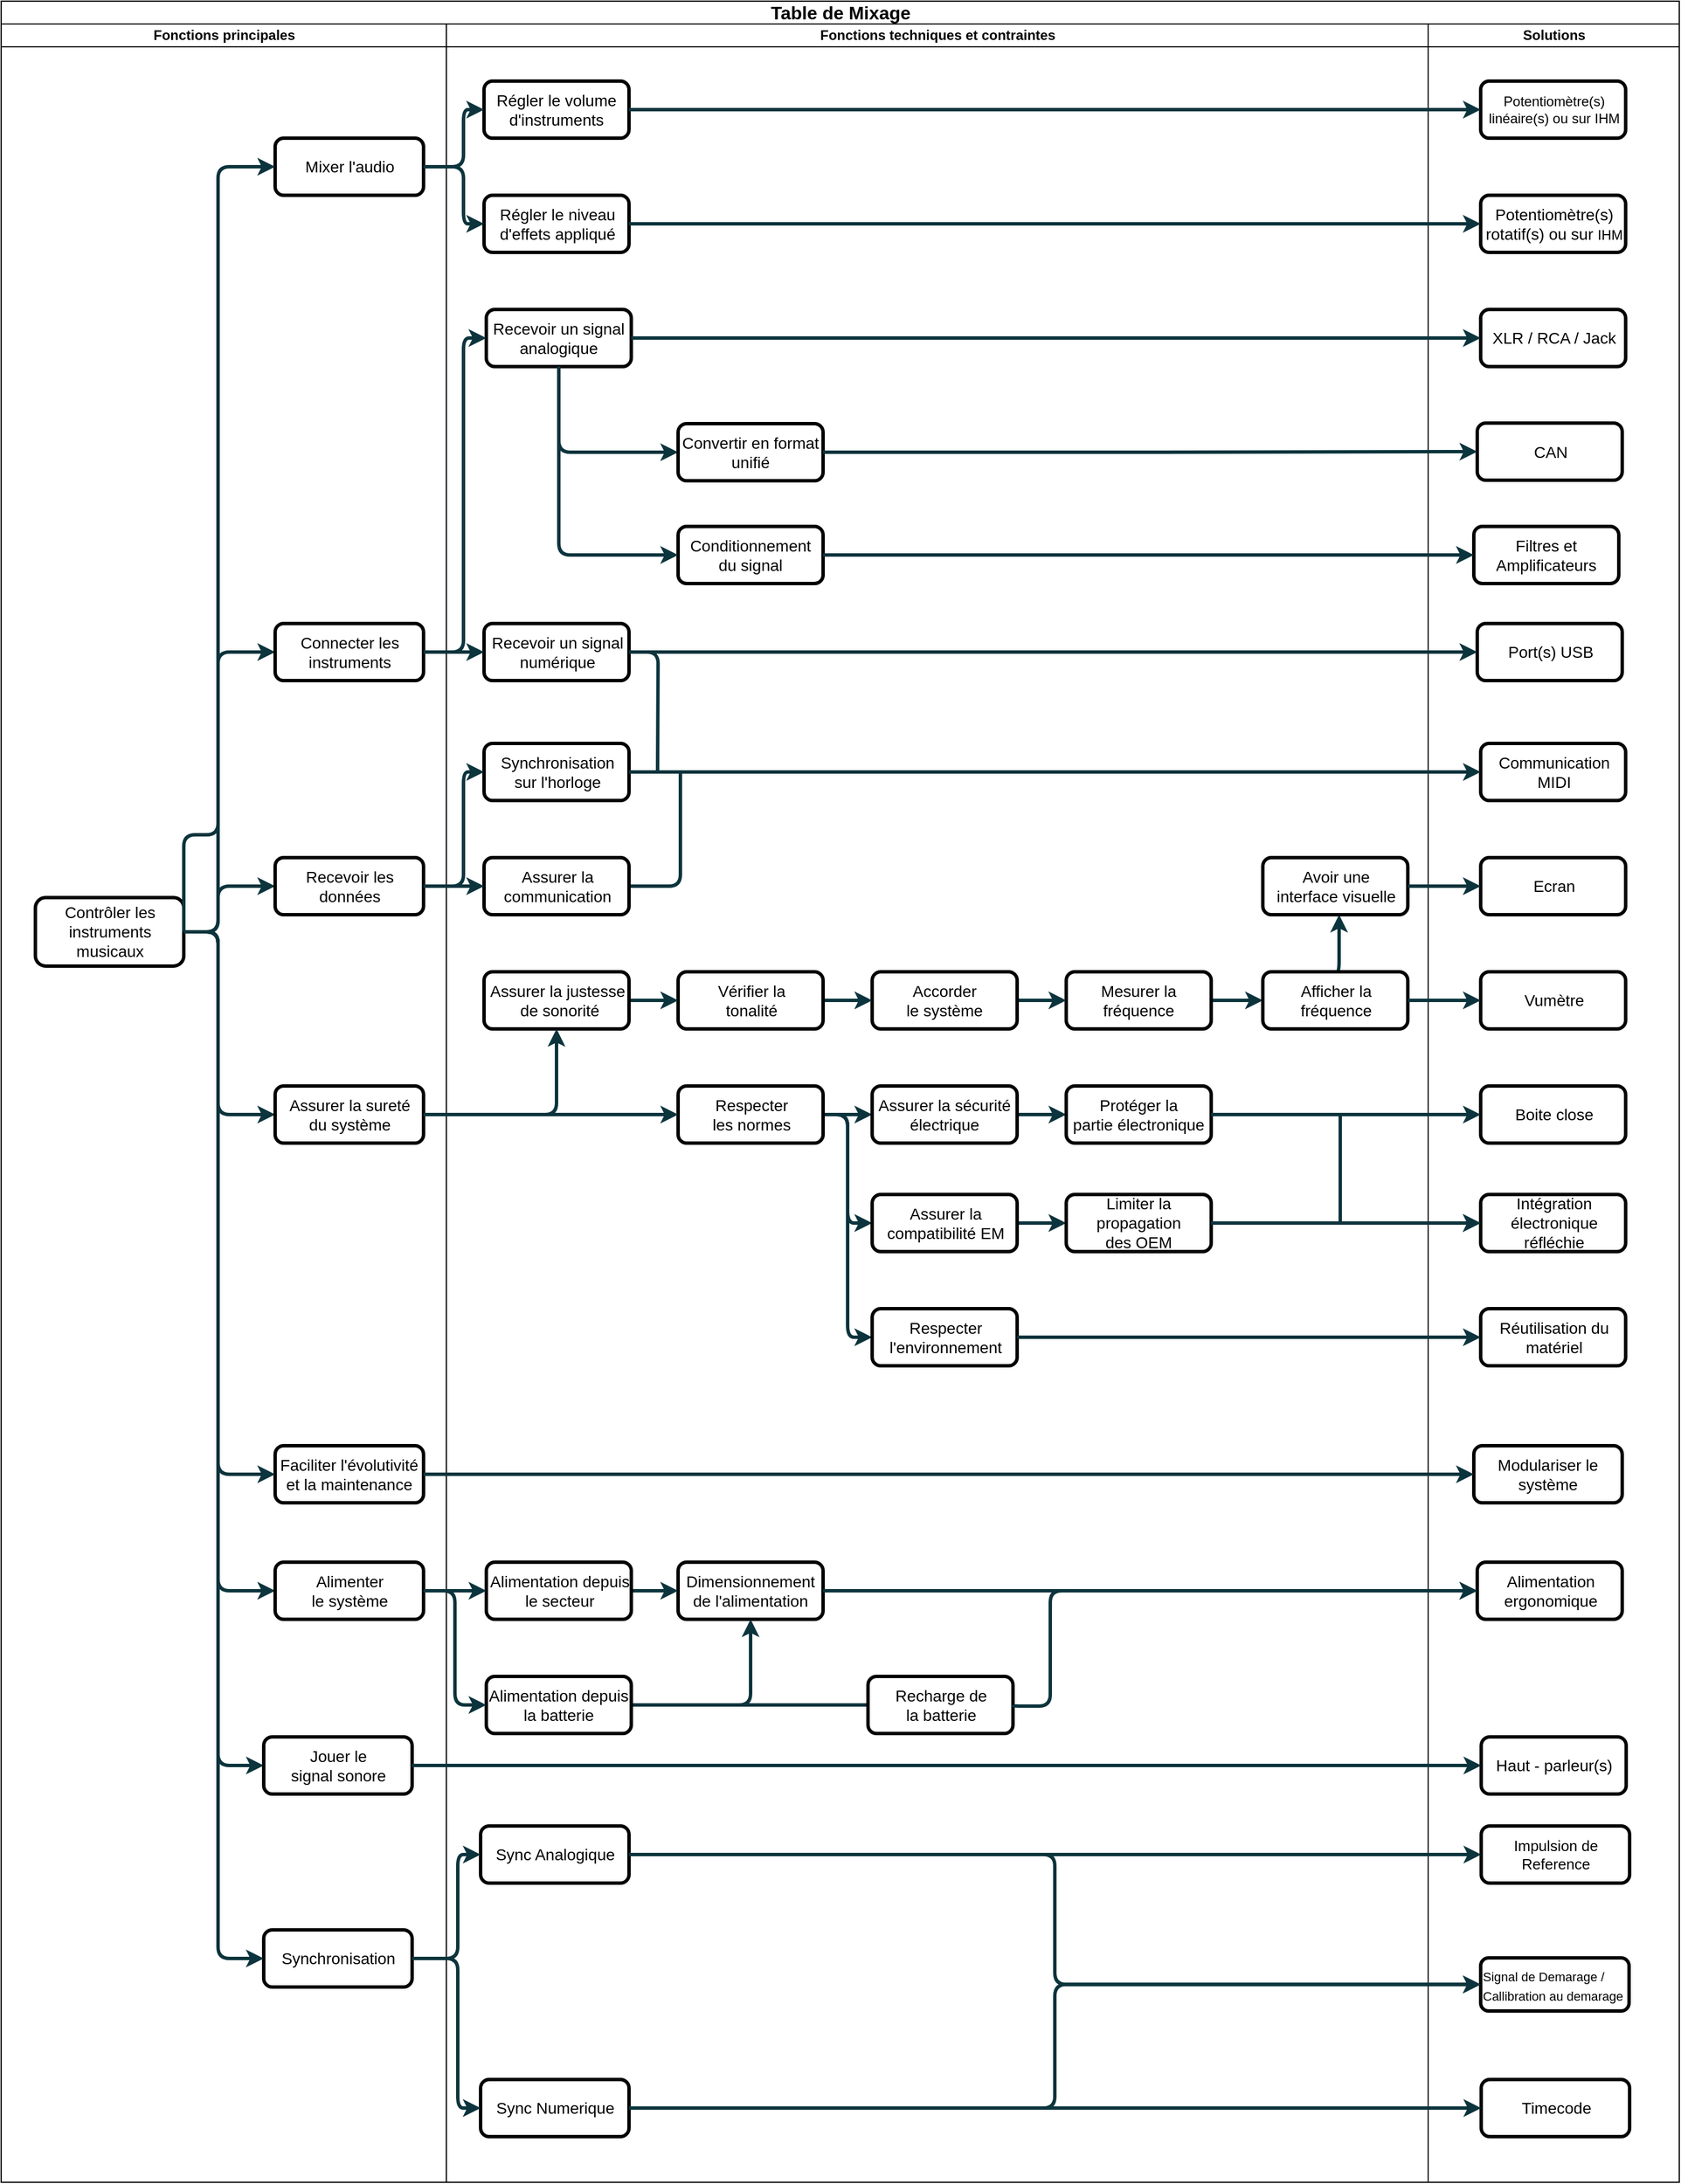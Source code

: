 <mxfile scale="1" border="0" version="25.0.3">
  <diagram id="6a731a19-8d31-9384-78a2-239565b7b9f0" name="Page-1">
    <mxGraphModel dx="410" dy="683" grid="1" gridSize="10" guides="1" tooltips="1" connect="1" arrows="1" fold="1" page="1" pageScale="1" pageWidth="827" pageHeight="1169" background="none" math="0" shadow="0">
      <root>
        <mxCell id="0" />
        <mxCell id="1" parent="0" />
        <mxCell id="gZ0V9REMa7KwAuEydJpr-143" value="&lt;font style=&quot;font-size: 16px;&quot;&gt;Table de Mixage&lt;/font&gt;" style="swimlane;childLayout=stackLayout;resizeParent=1;resizeParentMax=0;startSize=20;html=1;fontSize=9;" parent="1" vertex="1">
          <mxGeometry x="80" y="40" width="1470" height="1910" as="geometry" />
        </mxCell>
        <mxCell id="gZ0V9REMa7KwAuEydJpr-144" value="Fonctions principales" style="swimlane;startSize=20;html=1;" parent="gZ0V9REMa7KwAuEydJpr-143" vertex="1">
          <mxGeometry y="20" width="390" height="1890" as="geometry">
            <mxRectangle y="20" width="40" height="1335" as="alternateBounds" />
          </mxGeometry>
        </mxCell>
        <mxCell id="gZ0V9REMa7KwAuEydJpr-148" style="edgeStyle=orthogonalEdgeStyle;rounded=1;orthogonalLoop=1;jettySize=auto;html=1;exitX=1;exitY=0.5;exitDx=0;exitDy=0;entryX=0;entryY=0.5;entryDx=0;entryDy=0;strokeColor=#0C343D;strokeWidth=3;align=center;verticalAlign=middle;fontFamily=Helvetica;fontSize=11;fontColor=default;labelBackgroundColor=default;elbow=horizontal;startArrow=none;startFill=0;endArrow=classic;" parent="gZ0V9REMa7KwAuEydJpr-144" source="gZ0V9REMa7KwAuEydJpr-160" target="gZ0V9REMa7KwAuEydJpr-156" edge="1">
          <mxGeometry relative="1" as="geometry">
            <Array as="points">
              <mxPoint x="190" y="795" />
              <mxPoint x="190" y="955" />
            </Array>
            <mxPoint x="179.0" y="797.5" as="sourcePoint" />
          </mxGeometry>
        </mxCell>
        <mxCell id="gZ0V9REMa7KwAuEydJpr-150" style="edgeStyle=orthogonalEdgeStyle;rounded=1;orthogonalLoop=1;jettySize=auto;html=1;exitX=1;exitY=0.5;exitDx=0;exitDy=0;entryX=0;entryY=0.5;entryDx=0;entryDy=0;strokeColor=#0C343D;strokeWidth=3;align=center;verticalAlign=middle;fontFamily=Helvetica;fontSize=11;fontColor=default;labelBackgroundColor=default;elbow=horizontal;startArrow=none;startFill=0;endArrow=classic;endFill=1;" parent="gZ0V9REMa7KwAuEydJpr-144" source="gZ0V9REMa7KwAuEydJpr-160" target="gZ0V9REMa7KwAuEydJpr-154" edge="1">
          <mxGeometry relative="1" as="geometry">
            <Array as="points">
              <mxPoint x="190" y="795" />
              <mxPoint x="190" y="550" />
            </Array>
            <mxPoint x="160" y="845" as="sourcePoint" />
          </mxGeometry>
        </mxCell>
        <mxCell id="gZ0V9REMa7KwAuEydJpr-151" style="edgeStyle=orthogonalEdgeStyle;rounded=1;orthogonalLoop=1;jettySize=auto;html=1;exitX=1;exitY=0.5;exitDx=0;exitDy=0;entryX=0;entryY=0.5;entryDx=0;entryDy=0;strokeColor=#0C343D;strokeWidth=3;align=center;verticalAlign=middle;fontFamily=Helvetica;fontSize=11;fontColor=default;labelBackgroundColor=default;elbow=horizontal;startArrow=none;startFill=0;endArrow=classic;endFill=1;" parent="gZ0V9REMa7KwAuEydJpr-144" source="gZ0V9REMa7KwAuEydJpr-160" target="gZ0V9REMa7KwAuEydJpr-155" edge="1">
          <mxGeometry relative="1" as="geometry">
            <Array as="points">
              <mxPoint x="190" y="795" />
              <mxPoint x="190" y="755" />
            </Array>
            <mxPoint x="160" y="845.0" as="sourcePoint" />
          </mxGeometry>
        </mxCell>
        <mxCell id="gZ0V9REMa7KwAuEydJpr-152" style="edgeStyle=orthogonalEdgeStyle;rounded=1;orthogonalLoop=1;jettySize=auto;html=1;exitX=1;exitY=0.5;exitDx=0;exitDy=0;entryX=0;entryY=0.5;entryDx=0;entryDy=0;strokeColor=#0C343D;strokeWidth=3;align=center;verticalAlign=middle;fontFamily=Helvetica;fontSize=11;fontColor=default;labelBackgroundColor=default;elbow=horizontal;startArrow=none;startFill=0;endArrow=classic;endFill=1;" parent="gZ0V9REMa7KwAuEydJpr-144" source="gZ0V9REMa7KwAuEydJpr-160" target="gZ0V9REMa7KwAuEydJpr-159" edge="1">
          <mxGeometry relative="1" as="geometry">
            <Array as="points">
              <mxPoint x="190" y="795" />
              <mxPoint x="190" y="1525" />
            </Array>
            <mxPoint x="179.0" y="797.5" as="sourcePoint" />
          </mxGeometry>
        </mxCell>
        <mxCell id="gZ0V9REMa7KwAuEydJpr-153" style="edgeStyle=orthogonalEdgeStyle;rounded=1;orthogonalLoop=1;jettySize=auto;html=1;exitX=1;exitY=0.5;exitDx=0;exitDy=0;entryX=0;entryY=0.5;entryDx=0;entryDy=0;strokeColor=#0C343D;strokeWidth=3;align=center;verticalAlign=middle;fontFamily=Helvetica;fontSize=11;fontColor=default;labelBackgroundColor=default;elbow=horizontal;startArrow=none;startFill=0;endArrow=classic;endFill=1;" parent="gZ0V9REMa7KwAuEydJpr-144" source="gZ0V9REMa7KwAuEydJpr-160" target="gZ0V9REMa7KwAuEydJpr-157" edge="1">
          <mxGeometry relative="1" as="geometry">
            <Array as="points">
              <mxPoint x="190" y="795" />
              <mxPoint x="190" y="1372" />
            </Array>
            <mxPoint x="179.0" y="797.5" as="sourcePoint" />
          </mxGeometry>
        </mxCell>
        <mxCell id="gZ0V9REMa7KwAuEydJpr-154" value="Connecter les&lt;br&gt;instruments" style="rounded=1;fillColor=default;strokeColor=default;strokeWidth=3;fontFamily=Helvetica;html=1;gradientColor=none;fontSize=14;fontColor=default;shadow=0;glass=0;align=center;verticalAlign=middle;" parent="gZ0V9REMa7KwAuEydJpr-144" vertex="1">
          <mxGeometry x="240" y="525" width="130" height="50" as="geometry" />
        </mxCell>
        <mxCell id="gZ0V9REMa7KwAuEydJpr-155" value="Recevoir les&lt;br&gt;données" style="rounded=1;fillColor=default;strokeColor=default;strokeWidth=3;fontFamily=Helvetica;html=1;gradientColor=none;fontSize=14;fontColor=default;shadow=0;glass=0;align=center;verticalAlign=middle;" parent="gZ0V9REMa7KwAuEydJpr-144" vertex="1">
          <mxGeometry x="240" y="730" width="130" height="50" as="geometry" />
        </mxCell>
        <mxCell id="gZ0V9REMa7KwAuEydJpr-156" value="Assurer la sureté&lt;br&gt;du système" style="rounded=1;fillColor=default;strokeColor=default;strokeWidth=3;fontFamily=Helvetica;html=1;gradientColor=none;fontSize=14;fontColor=default;shadow=0;glass=0;align=center;verticalAlign=middle;" parent="gZ0V9REMa7KwAuEydJpr-144" vertex="1">
          <mxGeometry x="240" y="930" width="130" height="50" as="geometry" />
        </mxCell>
        <mxCell id="gZ0V9REMa7KwAuEydJpr-157" value="Alimenter&lt;br&gt;le système" style="rounded=1;fillColor=default;strokeColor=default;strokeWidth=3;fontFamily=Helvetica;html=1;gradientColor=none;fontSize=14;fontColor=default;shadow=0;glass=0;align=center;verticalAlign=middle;" parent="gZ0V9REMa7KwAuEydJpr-144" vertex="1">
          <mxGeometry x="240" y="1347" width="130" height="50" as="geometry" />
        </mxCell>
        <mxCell id="gZ0V9REMa7KwAuEydJpr-158" value="Mixer l&#39;audio" style="rounded=1;fillColor=default;strokeColor=default;strokeWidth=3;fontFamily=Helvetica;html=1;gradientColor=none;fontSize=14;fontColor=default;shadow=0;glass=0;align=center;verticalAlign=middle;" parent="gZ0V9REMa7KwAuEydJpr-144" vertex="1">
          <mxGeometry x="240" y="100" width="130" height="50" as="geometry" />
        </mxCell>
        <mxCell id="gZ0V9REMa7KwAuEydJpr-159" value="Jouer le&lt;br&gt;signal sonore" style="rounded=1;fillColor=default;strokeColor=default;strokeWidth=3;fontFamily=Helvetica;html=1;gradientColor=none;fontSize=14;fontColor=default;shadow=0;glass=0;align=center;verticalAlign=middle;" parent="gZ0V9REMa7KwAuEydJpr-144" vertex="1">
          <mxGeometry x="230" y="1500" width="130" height="50" as="geometry" />
        </mxCell>
        <mxCell id="gZ0V9REMa7KwAuEydJpr-160" value="&lt;span style=&quot;font-size: 14px;&quot;&gt;Contrôler les&lt;br&gt;instruments&lt;br&gt;musicaux&lt;/span&gt;" style="rounded=1;strokeWidth=3;fontFamily=Helvetica;html=1;fontSize=12;fontColor=default;strokeColor=default;glass=0;shadow=0;" parent="gZ0V9REMa7KwAuEydJpr-144" vertex="1">
          <mxGeometry x="30" y="765" width="130" height="60" as="geometry" />
        </mxCell>
        <mxCell id="gZ0V9REMa7KwAuEydJpr-175" value="Faciliter l&#39;évolutivité et la maintenance" style="rounded=1;fillColor=default;strokeColor=default;strokeWidth=3;fontFamily=Helvetica;html=1;gradientColor=none;fontSize=14;fontColor=default;shadow=0;glass=0;align=center;verticalAlign=middle;whiteSpace=wrap;" parent="gZ0V9REMa7KwAuEydJpr-144" vertex="1">
          <mxGeometry x="240" y="1245" width="130" height="50" as="geometry" />
        </mxCell>
        <mxCell id="gZ0V9REMa7KwAuEydJpr-177" style="rounded=1;orthogonalLoop=1;jettySize=auto;html=1;exitX=1;exitY=0.5;exitDx=0;exitDy=0;entryX=0;entryY=0.5;entryDx=0;entryDy=0;strokeColor=#0C343D;strokeWidth=3;align=center;verticalAlign=middle;fontFamily=Helvetica;fontSize=11;fontColor=default;labelBackgroundColor=default;elbow=horizontal;startArrow=none;startFill=0;endArrow=classic;edgeStyle=orthogonalEdgeStyle;" parent="gZ0V9REMa7KwAuEydJpr-144" source="gZ0V9REMa7KwAuEydJpr-160" target="gZ0V9REMa7KwAuEydJpr-175" edge="1">
          <mxGeometry relative="1" as="geometry">
            <Array as="points">
              <mxPoint x="190" y="795" />
              <mxPoint x="190" y="1270" />
            </Array>
            <mxPoint x="166" y="807" as="sourcePoint" />
            <mxPoint x="250" y="908" as="targetPoint" />
          </mxGeometry>
        </mxCell>
        <mxCell id="gZ0V9REMa7KwAuEydJpr-149" style="edgeStyle=orthogonalEdgeStyle;rounded=1;orthogonalLoop=1;jettySize=auto;html=1;exitX=1;exitY=0.5;exitDx=0;exitDy=0;entryX=0;entryY=0.5;entryDx=0;entryDy=0;strokeColor=#0C343D;strokeWidth=3;align=center;verticalAlign=middle;fontFamily=Helvetica;fontSize=11;fontColor=default;labelBackgroundColor=default;elbow=horizontal;startArrow=none;startFill=0;endArrow=classic;" parent="gZ0V9REMa7KwAuEydJpr-144" source="gZ0V9REMa7KwAuEydJpr-160" target="gZ0V9REMa7KwAuEydJpr-158" edge="1">
          <mxGeometry relative="1" as="geometry">
            <Array as="points">
              <mxPoint x="190" y="710" />
              <mxPoint x="190" y="125" />
            </Array>
            <mxPoint x="160" y="770" as="sourcePoint" />
          </mxGeometry>
        </mxCell>
        <mxCell id="gZ0V9REMa7KwAuEydJpr-374" value="Synchronisation" style="rounded=1;fillColor=default;strokeColor=default;strokeWidth=3;fontFamily=Helvetica;html=1;gradientColor=none;fontSize=14;fontColor=default;shadow=0;glass=0;align=center;verticalAlign=middle;" parent="gZ0V9REMa7KwAuEydJpr-144" vertex="1">
          <mxGeometry x="230" y="1669" width="130" height="50" as="geometry" />
        </mxCell>
        <mxCell id="gZ0V9REMa7KwAuEydJpr-375" style="edgeStyle=orthogonalEdgeStyle;rounded=1;orthogonalLoop=1;jettySize=auto;html=1;exitX=1;exitY=0.5;exitDx=0;exitDy=0;entryX=0;entryY=0.5;entryDx=0;entryDy=0;strokeColor=#0C343D;strokeWidth=3;align=center;verticalAlign=middle;fontFamily=Helvetica;fontSize=11;fontColor=default;labelBackgroundColor=default;elbow=horizontal;startArrow=none;startFill=0;endArrow=classic;endFill=1;" parent="gZ0V9REMa7KwAuEydJpr-144" source="gZ0V9REMa7KwAuEydJpr-160" target="gZ0V9REMa7KwAuEydJpr-374" edge="1">
          <mxGeometry relative="1" as="geometry">
            <Array as="points">
              <mxPoint x="190" y="795" />
              <mxPoint x="190" y="1694" />
            </Array>
            <mxPoint x="170" y="805" as="sourcePoint" />
            <mxPoint x="250" y="1382" as="targetPoint" />
          </mxGeometry>
        </mxCell>
        <mxCell id="gZ0V9REMa7KwAuEydJpr-145" value="Fonctions techniques et contraintes" style="swimlane;startSize=20;html=1;" parent="gZ0V9REMa7KwAuEydJpr-143" vertex="1">
          <mxGeometry x="390" y="20" width="860" height="1890" as="geometry" />
        </mxCell>
        <mxCell id="gZ0V9REMa7KwAuEydJpr-232" value="Régler le niveau&lt;br&gt;d&#39;effets appliqué" style="rounded=1;fillColor=default;strokeColor=default;strokeWidth=3;fontFamily=Helvetica;html=1;gradientColor=none;fontSize=14;fontColor=default;shadow=0;glass=0;align=center;verticalAlign=middle;" parent="gZ0V9REMa7KwAuEydJpr-145" vertex="1">
          <mxGeometry x="33.005" y="150" width="127" height="50" as="geometry" />
        </mxCell>
        <mxCell id="gZ0V9REMa7KwAuEydJpr-233" style="edgeStyle=orthogonalEdgeStyle;rounded=1;orthogonalLoop=1;jettySize=auto;html=1;exitX=1;exitY=0.5;exitDx=0;exitDy=0;strokeColor=#0C343D;strokeWidth=3;align=center;verticalAlign=middle;fontFamily=Helvetica;fontSize=11;fontColor=default;labelBackgroundColor=default;elbow=horizontal;startArrow=none;startFill=0;endArrow=none;endFill=0;" parent="gZ0V9REMa7KwAuEydJpr-145" source="gZ0V9REMa7KwAuEydJpr-234" edge="1">
          <mxGeometry relative="1" as="geometry">
            <mxPoint x="185" y="655" as="targetPoint" />
          </mxGeometry>
        </mxCell>
        <mxCell id="gZ0V9REMa7KwAuEydJpr-234" value="Recevoir un signal&lt;br&gt;numérique" style="rounded=1;fillColor=default;strokeColor=default;strokeWidth=3;fontFamily=Helvetica;html=1;gradientColor=none;fontSize=14;fontColor=default;shadow=0;glass=0;align=center;verticalAlign=middle;" parent="gZ0V9REMa7KwAuEydJpr-145" vertex="1">
          <mxGeometry x="33.005" y="525" width="127" height="50" as="geometry" />
        </mxCell>
        <mxCell id="gZ0V9REMa7KwAuEydJpr-235" style="edgeStyle=orthogonalEdgeStyle;rounded=1;orthogonalLoop=1;jettySize=auto;html=1;exitX=1;exitY=0.5;exitDx=0;exitDy=0;strokeColor=#0C343D;strokeWidth=3;align=center;verticalAlign=middle;fontFamily=Helvetica;fontSize=11;fontColor=default;labelBackgroundColor=default;elbow=horizontal;startArrow=none;startFill=0;endArrow=none;endFill=0;" parent="gZ0V9REMa7KwAuEydJpr-145" source="gZ0V9REMa7KwAuEydJpr-236" edge="1">
          <mxGeometry relative="1" as="geometry">
            <mxPoint x="205" y="655" as="targetPoint" />
            <Array as="points">
              <mxPoint x="205" y="755" />
            </Array>
          </mxGeometry>
        </mxCell>
        <mxCell id="gZ0V9REMa7KwAuEydJpr-236" value="Assurer la&lt;br&gt;communication" style="rounded=1;fillColor=default;strokeColor=default;strokeWidth=3;fontFamily=Helvetica;html=1;gradientColor=none;fontSize=14;fontColor=default;shadow=0;glass=0;align=center;verticalAlign=middle;" parent="gZ0V9REMa7KwAuEydJpr-145" vertex="1">
          <mxGeometry x="33.005" y="730" width="127" height="50" as="geometry" />
        </mxCell>
        <mxCell id="gZ0V9REMa7KwAuEydJpr-242" value="Régler le volume&lt;br style=&quot;font-size: 14px;&quot;&gt;d&#39;instruments" style="rounded=1;fillColor=default;strokeColor=default;strokeWidth=3;gradientColor=none;fontFamily=Helvetica;html=1;fontSize=14;fontColor=default;shadow=0;glass=0;align=center;verticalAlign=middle;" parent="gZ0V9REMa7KwAuEydJpr-145" vertex="1">
          <mxGeometry x="32.982" y="50" width="127" height="50" as="geometry" />
        </mxCell>
        <mxCell id="gZ0V9REMa7KwAuEydJpr-245" value="" style="edgeStyle=orthogonalEdgeStyle;rounded=1;orthogonalLoop=1;jettySize=auto;html=1;strokeColor=#0C343D;strokeWidth=3;align=center;verticalAlign=middle;fontFamily=Helvetica;fontSize=11;fontColor=default;labelBackgroundColor=default;elbow=horizontal;startArrow=none;startFill=0;endArrow=classic;" parent="gZ0V9REMa7KwAuEydJpr-145" source="gZ0V9REMa7KwAuEydJpr-248" target="gZ0V9REMa7KwAuEydJpr-263" edge="1">
          <mxGeometry relative="1" as="geometry" />
        </mxCell>
        <mxCell id="gZ0V9REMa7KwAuEydJpr-246" style="edgeStyle=orthogonalEdgeStyle;rounded=1;orthogonalLoop=1;jettySize=auto;html=1;exitX=1;exitY=0.5;exitDx=0;exitDy=0;entryX=0;entryY=0.5;entryDx=0;entryDy=0;strokeColor=#0C343D;strokeWidth=3;align=center;verticalAlign=middle;fontFamily=Helvetica;fontSize=11;fontColor=default;labelBackgroundColor=default;elbow=horizontal;startArrow=none;startFill=0;endArrow=classic;" parent="gZ0V9REMa7KwAuEydJpr-145" source="gZ0V9REMa7KwAuEydJpr-248" target="gZ0V9REMa7KwAuEydJpr-265" edge="1">
          <mxGeometry relative="1" as="geometry" />
        </mxCell>
        <mxCell id="gZ0V9REMa7KwAuEydJpr-247" style="edgeStyle=orthogonalEdgeStyle;rounded=1;orthogonalLoop=1;jettySize=auto;html=1;exitX=1;exitY=0.5;exitDx=0;exitDy=0;entryX=0;entryY=0.5;entryDx=0;entryDy=0;strokeColor=#0C343D;strokeWidth=3;align=center;verticalAlign=middle;fontFamily=Helvetica;fontSize=11;fontColor=default;labelBackgroundColor=default;elbow=horizontal;startArrow=none;startFill=0;endArrow=classic;" parent="gZ0V9REMa7KwAuEydJpr-145" source="gZ0V9REMa7KwAuEydJpr-248" target="gZ0V9REMa7KwAuEydJpr-267" edge="1">
          <mxGeometry relative="1" as="geometry" />
        </mxCell>
        <mxCell id="gZ0V9REMa7KwAuEydJpr-248" value="Respecter&lt;br&gt;les normes" style="rounded=1;fillColor=default;strokeColor=default;strokeWidth=3;fontFamily=Helvetica;html=1;gradientColor=none;fontSize=14;fontColor=default;shadow=0;glass=0;align=center;verticalAlign=middle;" parent="gZ0V9REMa7KwAuEydJpr-145" vertex="1">
          <mxGeometry x="203.009" y="930" width="127" height="50" as="geometry" />
        </mxCell>
        <mxCell id="gZ0V9REMa7KwAuEydJpr-249" value="" style="edgeStyle=orthogonalEdgeStyle;rounded=1;orthogonalLoop=1;jettySize=auto;html=1;strokeColor=#0C343D;strokeWidth=3;align=center;verticalAlign=middle;fontFamily=Helvetica;fontSize=11;fontColor=default;labelBackgroundColor=default;elbow=horizontal;startArrow=none;startFill=0;endArrow=classic;" parent="gZ0V9REMa7KwAuEydJpr-145" source="gZ0V9REMa7KwAuEydJpr-250" target="gZ0V9REMa7KwAuEydJpr-255" edge="1">
          <mxGeometry relative="1" as="geometry" />
        </mxCell>
        <mxCell id="gZ0V9REMa7KwAuEydJpr-250" value="Mesurer la&lt;br&gt;fréquence" style="rounded=1;fillColor=default;strokeColor=default;strokeWidth=3;fontFamily=Helvetica;html=1;gradientColor=none;fontSize=14;fontColor=default;shadow=0;glass=0;align=center;verticalAlign=middle;" parent="gZ0V9REMa7KwAuEydJpr-145" vertex="1">
          <mxGeometry x="542.999" y="830" width="127" height="50" as="geometry" />
        </mxCell>
        <mxCell id="gZ0V9REMa7KwAuEydJpr-251" value="" style="edgeStyle=orthogonalEdgeStyle;rounded=1;orthogonalLoop=1;jettySize=auto;html=1;strokeColor=#0C343D;strokeWidth=3;align=center;verticalAlign=middle;fontFamily=Helvetica;fontSize=11;fontColor=default;labelBackgroundColor=default;elbow=horizontal;startArrow=none;startFill=0;endArrow=classic;" parent="gZ0V9REMa7KwAuEydJpr-145" source="gZ0V9REMa7KwAuEydJpr-252" target="gZ0V9REMa7KwAuEydJpr-250" edge="1">
          <mxGeometry relative="1" as="geometry" />
        </mxCell>
        <mxCell id="gZ0V9REMa7KwAuEydJpr-252" value="Accorder&lt;br&gt;le système" style="rounded=1;fillColor=default;strokeColor=default;strokeWidth=3;fontFamily=Helvetica;html=1;gradientColor=none;fontSize=14;fontColor=default;shadow=0;glass=0;align=center;verticalAlign=middle;" parent="gZ0V9REMa7KwAuEydJpr-145" vertex="1">
          <mxGeometry x="372.999" y="830" width="127" height="50" as="geometry" />
        </mxCell>
        <mxCell id="gZ0V9REMa7KwAuEydJpr-253" style="edgeStyle=orthogonalEdgeStyle;rounded=1;orthogonalLoop=1;jettySize=auto;html=1;exitX=0.5;exitY=0;exitDx=0;exitDy=0;strokeColor=#0C343D;strokeWidth=3;align=center;verticalAlign=middle;fontFamily=Helvetica;fontSize=11;fontColor=default;labelBackgroundColor=default;elbow=horizontal;startArrow=none;startFill=0;endArrow=classic;" parent="gZ0V9REMa7KwAuEydJpr-145" source="gZ0V9REMa7KwAuEydJpr-255" target="gZ0V9REMa7KwAuEydJpr-291" edge="1">
          <mxGeometry relative="1" as="geometry">
            <Array as="points">
              <mxPoint x="782" y="830" />
            </Array>
          </mxGeometry>
        </mxCell>
        <mxCell id="gZ0V9REMa7KwAuEydJpr-255" value="Afficher la&lt;br&gt;fréquence" style="rounded=1;fillColor=default;strokeColor=default;strokeWidth=3;fontFamily=Helvetica;html=1;gradientColor=none;fontSize=14;fontColor=default;shadow=0;glass=0;align=center;verticalAlign=middle;" parent="gZ0V9REMa7KwAuEydJpr-145" vertex="1">
          <mxGeometry x="715.189" y="830" width="127" height="50" as="geometry" />
        </mxCell>
        <mxCell id="gZ0V9REMa7KwAuEydJpr-256" value="" style="edgeStyle=orthogonalEdgeStyle;rounded=1;orthogonalLoop=1;jettySize=auto;html=1;strokeColor=#0C343D;strokeWidth=3;align=center;verticalAlign=middle;fontFamily=Helvetica;fontSize=11;fontColor=default;labelBackgroundColor=default;elbow=horizontal;startArrow=none;startFill=0;endArrow=classic;" parent="gZ0V9REMa7KwAuEydJpr-145" source="gZ0V9REMa7KwAuEydJpr-257" target="gZ0V9REMa7KwAuEydJpr-252" edge="1">
          <mxGeometry relative="1" as="geometry" />
        </mxCell>
        <mxCell id="gZ0V9REMa7KwAuEydJpr-257" value="Vérifier la&lt;br&gt;tonalité" style="rounded=1;fillColor=default;strokeColor=default;strokeWidth=3;fontFamily=Helvetica;html=1;gradientColor=none;fontSize=14;fontColor=default;shadow=0;glass=0;align=center;verticalAlign=middle;" parent="gZ0V9REMa7KwAuEydJpr-145" vertex="1">
          <mxGeometry x="203.005" y="830" width="127" height="50" as="geometry" />
        </mxCell>
        <mxCell id="gZ0V9REMa7KwAuEydJpr-258" value="" style="edgeStyle=orthogonalEdgeStyle;rounded=1;orthogonalLoop=1;jettySize=auto;html=1;strokeColor=#0C343D;strokeWidth=3;align=center;verticalAlign=middle;fontFamily=Helvetica;fontSize=11;fontColor=default;labelBackgroundColor=default;elbow=horizontal;startArrow=none;startFill=0;endArrow=classic;" parent="gZ0V9REMa7KwAuEydJpr-145" source="gZ0V9REMa7KwAuEydJpr-259" target="gZ0V9REMa7KwAuEydJpr-257" edge="1">
          <mxGeometry relative="1" as="geometry" />
        </mxCell>
        <mxCell id="gZ0V9REMa7KwAuEydJpr-259" value="Assurer la justesse&lt;br&gt;&amp;nbsp;de&amp;nbsp;&lt;span style=&quot;background-color: initial;&quot;&gt;sonorité&lt;/span&gt;" style="rounded=1;fillColor=default;strokeColor=default;strokeWidth=3;fontFamily=Helvetica;html=1;gradientColor=none;fontSize=14;fontColor=default;shadow=0;glass=0;align=center;verticalAlign=middle;" parent="gZ0V9REMa7KwAuEydJpr-145" vertex="1">
          <mxGeometry x="33.005" y="830" width="127" height="50" as="geometry" />
        </mxCell>
        <mxCell id="gZ0V9REMa7KwAuEydJpr-262" value="" style="edgeStyle=orthogonalEdgeStyle;rounded=1;orthogonalLoop=1;jettySize=auto;html=1;strokeColor=#0C343D;strokeWidth=3;align=center;verticalAlign=middle;fontFamily=Helvetica;fontSize=11;fontColor=default;labelBackgroundColor=default;elbow=horizontal;startArrow=none;startFill=0;endArrow=classic;" parent="gZ0V9REMa7KwAuEydJpr-145" source="gZ0V9REMa7KwAuEydJpr-263" target="gZ0V9REMa7KwAuEydJpr-270" edge="1">
          <mxGeometry relative="1" as="geometry" />
        </mxCell>
        <mxCell id="gZ0V9REMa7KwAuEydJpr-263" value="Assurer la sécurité&lt;br&gt;électrique" style="rounded=1;fillColor=default;strokeColor=default;strokeWidth=3;fontFamily=Helvetica;html=1;gradientColor=none;fontSize=14;fontColor=default;shadow=0;glass=0;align=center;verticalAlign=middle;" parent="gZ0V9REMa7KwAuEydJpr-145" vertex="1">
          <mxGeometry x="372.995" y="930" width="127" height="50" as="geometry" />
        </mxCell>
        <mxCell id="gZ0V9REMa7KwAuEydJpr-264" value="" style="edgeStyle=orthogonalEdgeStyle;rounded=1;orthogonalLoop=1;jettySize=auto;html=1;strokeColor=#0C343D;strokeWidth=3;align=center;verticalAlign=middle;fontFamily=Helvetica;fontSize=11;fontColor=default;labelBackgroundColor=default;elbow=horizontal;startArrow=none;startFill=0;endArrow=classic;" parent="gZ0V9REMa7KwAuEydJpr-145" source="gZ0V9REMa7KwAuEydJpr-265" target="gZ0V9REMa7KwAuEydJpr-272" edge="1">
          <mxGeometry relative="1" as="geometry" />
        </mxCell>
        <mxCell id="gZ0V9REMa7KwAuEydJpr-265" value="Assurer la&lt;br&gt;compatibilité EM" style="rounded=1;fillColor=default;strokeColor=default;strokeWidth=3;fontFamily=Helvetica;html=1;gradientColor=none;fontSize=14;fontColor=default;shadow=0;glass=0;align=center;verticalAlign=middle;" parent="gZ0V9REMa7KwAuEydJpr-145" vertex="1">
          <mxGeometry x="373.005" y="1025" width="127" height="50" as="geometry" />
        </mxCell>
        <mxCell id="gZ0V9REMa7KwAuEydJpr-267" value="Respecter&lt;br&gt;l&#39;environnement" style="rounded=1;fillColor=default;strokeColor=default;strokeWidth=3;fontFamily=Helvetica;html=1;gradientColor=none;fontSize=14;fontColor=default;shadow=0;glass=0;align=center;verticalAlign=middle;" parent="gZ0V9REMa7KwAuEydJpr-145" vertex="1">
          <mxGeometry x="373.005" y="1125" width="127" height="50" as="geometry" />
        </mxCell>
        <mxCell id="gZ0V9REMa7KwAuEydJpr-270" value="Protéger la&lt;br&gt;partie électronique" style="rounded=1;fillColor=default;strokeColor=default;strokeWidth=3;fontFamily=Helvetica;html=1;gradientColor=none;fontSize=14;fontColor=default;shadow=0;glass=0;align=center;verticalAlign=middle;" parent="gZ0V9REMa7KwAuEydJpr-145" vertex="1">
          <mxGeometry x="542.995" y="930" width="127" height="50" as="geometry" />
        </mxCell>
        <mxCell id="gZ0V9REMa7KwAuEydJpr-272" value="Limiter la&lt;br&gt;propagation&lt;br&gt;des OEM" style="rounded=1;fillColor=default;strokeColor=default;strokeWidth=3;fontFamily=Helvetica;html=1;gradientColor=none;fontSize=14;fontColor=default;shadow=0;glass=0;align=center;verticalAlign=middle;" parent="gZ0V9REMa7KwAuEydJpr-145" vertex="1">
          <mxGeometry x="542.995" y="1025" width="127" height="50" as="geometry" />
        </mxCell>
        <mxCell id="gZ0V9REMa7KwAuEydJpr-278" value="Dimensionnement de l&#39;alimentation" style="rounded=1;fillColor=default;strokeColor=default;strokeWidth=3;fontFamily=Helvetica;html=1;gradientColor=none;fontSize=14;fontColor=default;shadow=0;glass=0;align=center;verticalAlign=middle;whiteSpace=wrap;" parent="gZ0V9REMa7KwAuEydJpr-145" vertex="1">
          <mxGeometry x="202.995" y="1347" width="127" height="50" as="geometry" />
        </mxCell>
        <mxCell id="gZ0V9REMa7KwAuEydJpr-279" value="" style="edgeStyle=orthogonalEdgeStyle;rounded=1;orthogonalLoop=1;jettySize=auto;html=1;strokeColor=#0C343D;strokeWidth=3;align=center;verticalAlign=middle;fontFamily=Helvetica;fontSize=11;fontColor=default;labelBackgroundColor=default;elbow=horizontal;startArrow=none;startFill=0;endArrow=classic;" parent="gZ0V9REMa7KwAuEydJpr-145" source="gZ0V9REMa7KwAuEydJpr-280" target="gZ0V9REMa7KwAuEydJpr-278" edge="1">
          <mxGeometry relative="1" as="geometry" />
        </mxCell>
        <mxCell id="gZ0V9REMa7KwAuEydJpr-280" value="Alimentation depuis&lt;br&gt;le secteur" style="rounded=1;fillColor=default;strokeColor=default;strokeWidth=3;fontFamily=Helvetica;html=1;gradientColor=none;fontSize=14;fontColor=default;shadow=0;glass=0;align=center;verticalAlign=middle;" parent="gZ0V9REMa7KwAuEydJpr-145" vertex="1">
          <mxGeometry x="35.005" y="1347" width="127" height="50" as="geometry" />
        </mxCell>
        <mxCell id="gZ0V9REMa7KwAuEydJpr-281" style="edgeStyle=orthogonalEdgeStyle;rounded=1;orthogonalLoop=1;jettySize=auto;html=1;exitX=1;exitY=0.5;exitDx=0;exitDy=0;entryX=0.5;entryY=1;entryDx=0;entryDy=0;strokeColor=#0C343D;strokeWidth=3;align=center;verticalAlign=middle;fontFamily=Helvetica;fontSize=11;fontColor=default;labelBackgroundColor=default;elbow=horizontal;startArrow=none;startFill=0;endArrow=classic;" parent="gZ0V9REMa7KwAuEydJpr-145" source="gZ0V9REMa7KwAuEydJpr-283" target="gZ0V9REMa7KwAuEydJpr-278" edge="1">
          <mxGeometry relative="1" as="geometry" />
        </mxCell>
        <mxCell id="gZ0V9REMa7KwAuEydJpr-282" style="edgeStyle=orthogonalEdgeStyle;rounded=1;orthogonalLoop=1;jettySize=auto;html=1;exitX=1;exitY=0.5;exitDx=0;exitDy=0;entryX=0;entryY=0.5;entryDx=0;entryDy=0;strokeColor=#0C343D;strokeWidth=3;align=center;verticalAlign=middle;fontFamily=Helvetica;fontSize=11;fontColor=default;labelBackgroundColor=default;elbow=horizontal;startArrow=none;startFill=0;endArrow=none;endFill=0;" parent="gZ0V9REMa7KwAuEydJpr-145" source="gZ0V9REMa7KwAuEydJpr-283" target="gZ0V9REMa7KwAuEydJpr-287" edge="1">
          <mxGeometry relative="1" as="geometry" />
        </mxCell>
        <mxCell id="gZ0V9REMa7KwAuEydJpr-283" value="Alimentation depuis&lt;br&gt;la batterie" style="rounded=1;fillColor=default;strokeColor=default;strokeWidth=3;fontFamily=Helvetica;html=1;gradientColor=none;fontSize=14;fontColor=default;shadow=0;glass=0;align=center;verticalAlign=middle;" parent="gZ0V9REMa7KwAuEydJpr-145" vertex="1">
          <mxGeometry x="34.985" y="1447" width="127" height="50" as="geometry" />
        </mxCell>
        <mxCell id="gZ0V9REMa7KwAuEydJpr-285" value="Synchronisation&lt;br&gt;sur l&#39;horloge" style="rounded=1;fillColor=default;strokeColor=default;strokeWidth=3;fontFamily=Helvetica;html=1;gradientColor=none;fontSize=14;fontColor=default;shadow=0;glass=0;align=center;verticalAlign=middle;" parent="gZ0V9REMa7KwAuEydJpr-145" vertex="1">
          <mxGeometry x="33.005" y="630" width="127" height="50" as="geometry" />
        </mxCell>
        <mxCell id="gZ0V9REMa7KwAuEydJpr-287" value="Recharge de&lt;br&gt;la batterie" style="rounded=1;fillColor=default;strokeColor=default;strokeWidth=3;fontFamily=Helvetica;html=1;gradientColor=none;fontSize=14;fontColor=default;shadow=0;glass=0;align=center;verticalAlign=middle;" parent="gZ0V9REMa7KwAuEydJpr-145" vertex="1">
          <mxGeometry x="369.335" y="1447" width="127" height="50" as="geometry" />
        </mxCell>
        <mxCell id="gZ0V9REMa7KwAuEydJpr-288" style="edgeStyle=orthogonalEdgeStyle;rounded=1;orthogonalLoop=1;jettySize=auto;html=1;exitX=0.5;exitY=1;exitDx=0;exitDy=0;entryX=0;entryY=0.5;entryDx=0;entryDy=0;strokeColor=#0C343D;strokeWidth=3;align=center;verticalAlign=middle;fontFamily=Helvetica;fontSize=11;fontColor=default;labelBackgroundColor=default;elbow=horizontal;startArrow=none;startFill=0;endArrow=classic;endFill=1;" parent="gZ0V9REMa7KwAuEydJpr-145" source="gZ0V9REMa7KwAuEydJpr-289" target="gZ0V9REMa7KwAuEydJpr-295" edge="1">
          <mxGeometry relative="1" as="geometry" />
        </mxCell>
        <mxCell id="gZ0V9REMa7KwAuEydJpr-289" value="Recevoir un signal&lt;br&gt;analogique" style="rounded=1;fillColor=default;strokeColor=default;strokeWidth=3;fontFamily=Helvetica;html=1;gradientColor=none;fontSize=14;fontColor=default;shadow=0;glass=0;align=center;verticalAlign=middle;" parent="gZ0V9REMa7KwAuEydJpr-145" vertex="1">
          <mxGeometry x="34.98" y="250" width="127" height="50" as="geometry" />
        </mxCell>
        <mxCell id="gZ0V9REMa7KwAuEydJpr-290" value="" style="endArrow=none;html=1;rounded=0;strokeColor=#0C343D;strokeWidth=3;align=center;verticalAlign=middle;fontFamily=Helvetica;fontSize=11;fontColor=default;labelBackgroundColor=default;elbow=horizontal;startArrow=none;startFill=0;curved=1;endFill=0;textShadow=0;shadow=0;" parent="gZ0V9REMa7KwAuEydJpr-145" target="gZ0V9REMa7KwAuEydJpr-291" edge="1">
          <mxGeometry width="50" height="50" relative="1" as="geometry">
            <mxPoint x="773" y="755" as="sourcePoint" />
            <mxPoint x="793" y="755" as="targetPoint" />
            <Array as="points" />
          </mxGeometry>
        </mxCell>
        <mxCell id="gZ0V9REMa7KwAuEydJpr-291" value="Avoir une&lt;br&gt;interface visuelle" style="rounded=1;fillColor=default;strokeColor=default;strokeWidth=3;fontFamily=Helvetica;html=1;gradientColor=none;fontSize=14;fontColor=default;shadow=0;glass=0;align=center;verticalAlign=middle;" parent="gZ0V9REMa7KwAuEydJpr-145" vertex="1">
          <mxGeometry x="715.189" y="730" width="127" height="50" as="geometry" />
        </mxCell>
        <mxCell id="gZ0V9REMa7KwAuEydJpr-295" value="Convertir en format&lt;br&gt;unifié" style="rounded=1;fillColor=default;strokeColor=default;strokeWidth=3;fontFamily=Helvetica;html=1;gradientColor=none;fontSize=14;fontColor=default;shadow=0;glass=0;align=center;verticalAlign=middle;" parent="gZ0V9REMa7KwAuEydJpr-145" vertex="1">
          <mxGeometry x="202.995" y="350" width="127" height="50" as="geometry" />
        </mxCell>
        <mxCell id="gZ0V9REMa7KwAuEydJpr-310" value="Conditionnement du signal" style="rounded=1;fillColor=default;strokeColor=default;strokeWidth=3;fontFamily=Helvetica;html=1;gradientColor=none;fontSize=14;fontColor=default;shadow=0;glass=0;align=center;verticalAlign=middle;whiteSpace=wrap;" parent="gZ0V9REMa7KwAuEydJpr-145" vertex="1">
          <mxGeometry x="203.005" y="440" width="127" height="50" as="geometry" />
        </mxCell>
        <mxCell id="gZ0V9REMa7KwAuEydJpr-312" style="edgeStyle=orthogonalEdgeStyle;rounded=1;orthogonalLoop=1;jettySize=auto;html=1;exitX=0.5;exitY=1;exitDx=0;exitDy=0;entryX=0;entryY=0.5;entryDx=0;entryDy=0;strokeColor=#0C343D;strokeWidth=3;align=center;verticalAlign=middle;fontFamily=Helvetica;fontSize=11;fontColor=default;labelBackgroundColor=default;elbow=horizontal;startArrow=none;startFill=0;endArrow=classic;endFill=1;" parent="gZ0V9REMa7KwAuEydJpr-145" source="gZ0V9REMa7KwAuEydJpr-289" target="gZ0V9REMa7KwAuEydJpr-310" edge="1">
          <mxGeometry relative="1" as="geometry">
            <mxPoint x="108" y="310" as="sourcePoint" />
            <mxPoint x="213" y="385" as="targetPoint" />
          </mxGeometry>
        </mxCell>
        <mxCell id="867uV8Z3yE4uk9PF_wIT-1" value="Sync Analogique" style="rounded=1;fillColor=default;strokeColor=default;strokeWidth=3;fontFamily=Helvetica;html=1;gradientColor=none;fontSize=14;fontColor=default;shadow=0;glass=0;align=center;verticalAlign=middle;" parent="gZ0V9REMa7KwAuEydJpr-145" vertex="1">
          <mxGeometry x="30" y="1578" width="130" height="50" as="geometry" />
        </mxCell>
        <mxCell id="867uV8Z3yE4uk9PF_wIT-2" value="Sync Numerique" style="rounded=1;fillColor=default;strokeColor=default;strokeWidth=3;fontFamily=Helvetica;html=1;gradientColor=none;fontSize=14;fontColor=default;shadow=0;glass=0;align=center;verticalAlign=middle;" parent="gZ0V9REMa7KwAuEydJpr-145" vertex="1">
          <mxGeometry x="30" y="1800" width="130" height="50" as="geometry" />
        </mxCell>
        <mxCell id="gZ0V9REMa7KwAuEydJpr-146" value="Solutions" style="swimlane;startSize=20;html=1;" parent="gZ0V9REMa7KwAuEydJpr-143" vertex="1">
          <mxGeometry x="1250" y="20" width="220" height="1890" as="geometry" />
        </mxCell>
        <mxCell id="gZ0V9REMa7KwAuEydJpr-179" value="Modulariser le système" style="rounded=1;fillColor=default;strokeColor=default;strokeWidth=3;fontFamily=Helvetica;html=1;gradientColor=none;fontSize=14;fontColor=default;shadow=0;glass=0;align=center;verticalAlign=middle;whiteSpace=wrap;" parent="gZ0V9REMa7KwAuEydJpr-146" vertex="1">
          <mxGeometry x="40" y="1245" width="130" height="50" as="geometry" />
        </mxCell>
        <mxCell id="lbHmvQgw_xh4JbIbqRLj-148" value="Alimentation&lt;br&gt;ergonomique" style="rounded=1;fillColor=default;strokeColor=default;strokeWidth=3;fontFamily=Helvetica;html=1;gradientColor=none;fontSize=14;fontColor=default;shadow=0;glass=0;align=center;verticalAlign=middle;" parent="gZ0V9REMa7KwAuEydJpr-146" vertex="1">
          <mxGeometry x="43.005" y="1347" width="127" height="50" as="geometry" />
        </mxCell>
        <mxCell id="6XZTJtPdoMXxVd_SXc5S-162" value="Haut - parleur(s)" style="rounded=1;fillColor=default;strokeColor=default;strokeWidth=3;fontFamily=Helvetica;html=1;gradientColor=none;fontSize=14;fontColor=default;shadow=0;glass=0;align=center;verticalAlign=middle;" parent="gZ0V9REMa7KwAuEydJpr-146" vertex="1">
          <mxGeometry x="46.505" y="1500" width="127" height="50" as="geometry" />
        </mxCell>
        <mxCell id="gZ0V9REMa7KwAuEydJpr-299" value="Port(s) USB" style="rounded=1;fillColor=default;strokeColor=default;strokeWidth=3;fontFamily=Helvetica;html=1;gradientColor=none;fontSize=14;fontColor=default;shadow=0;glass=0;align=center;verticalAlign=middle;" parent="gZ0V9REMa7KwAuEydJpr-146" vertex="1">
          <mxGeometry x="43.009" y="525" width="127" height="50" as="geometry" />
        </mxCell>
        <mxCell id="gZ0V9REMa7KwAuEydJpr-300" value="Ecran" style="rounded=1;fillColor=default;strokeColor=default;strokeWidth=3;fontFamily=Helvetica;html=1;gradientColor=none;fontSize=14;fontColor=default;shadow=0;glass=0;align=center;verticalAlign=middle;" parent="gZ0V9REMa7KwAuEydJpr-146" vertex="1">
          <mxGeometry x="46.009" y="730" width="127" height="50" as="geometry" />
        </mxCell>
        <mxCell id="gZ0V9REMa7KwAuEydJpr-301" value="Communication&lt;br&gt;MIDI" style="rounded=1;fillColor=default;strokeColor=default;strokeWidth=3;fontFamily=Helvetica;html=1;gradientColor=none;fontSize=14;fontColor=default;shadow=0;glass=0;align=center;verticalAlign=middle;" parent="gZ0V9REMa7KwAuEydJpr-146" vertex="1">
          <mxGeometry x="46.005" y="630" width="127" height="50" as="geometry" />
        </mxCell>
        <mxCell id="gZ0V9REMa7KwAuEydJpr-302" value="Vumètre" style="rounded=1;fillColor=default;strokeColor=default;strokeWidth=3;fontFamily=Helvetica;html=1;gradientColor=none;fontSize=14;fontColor=default;shadow=0;glass=0;align=center;verticalAlign=middle;" parent="gZ0V9REMa7KwAuEydJpr-146" vertex="1">
          <mxGeometry x="46.005" y="830" width="127" height="50" as="geometry" />
        </mxCell>
        <mxCell id="gZ0V9REMa7KwAuEydJpr-303" value="Potentiomètre(s)&lt;br&gt;rotatif(s) ou sur&amp;nbsp;&lt;span style=&quot;font-size: 12px; text-wrap-mode: wrap; background-color: rgb(255, 255, 255);&quot;&gt;IHM&lt;/span&gt;" style="rounded=1;fillColor=default;strokeColor=default;strokeWidth=3;fontFamily=Helvetica;html=1;gradientColor=none;fontSize=14;fontColor=default;shadow=0;glass=0;align=center;verticalAlign=middle;" parent="gZ0V9REMa7KwAuEydJpr-146" vertex="1">
          <mxGeometry x="46.005" y="150" width="127" height="50" as="geometry" />
        </mxCell>
        <mxCell id="gZ0V9REMa7KwAuEydJpr-304" value="Intégration&lt;br&gt;électronique&lt;br&gt;réfléchie" style="rounded=1;fillColor=default;strokeColor=default;strokeWidth=3;fontFamily=Helvetica;html=1;gradientColor=none;fontSize=14;fontColor=default;shadow=0;glass=0;align=center;verticalAlign=middle;" parent="gZ0V9REMa7KwAuEydJpr-146" vertex="1">
          <mxGeometry x="46.005" y="1025" width="127" height="50" as="geometry" />
        </mxCell>
        <mxCell id="gZ0V9REMa7KwAuEydJpr-305" value="Boite close" style="rounded=1;fillColor=default;strokeColor=default;strokeWidth=3;fontFamily=Helvetica;html=1;gradientColor=none;fontSize=14;fontColor=default;shadow=0;glass=0;align=center;verticalAlign=middle;" parent="gZ0V9REMa7KwAuEydJpr-146" vertex="1">
          <mxGeometry x="46.005" y="930" width="127" height="50" as="geometry" />
        </mxCell>
        <mxCell id="gZ0V9REMa7KwAuEydJpr-306" value="Réutilisation du&lt;br&gt;matériel" style="rounded=1;fillColor=default;strokeColor=default;strokeWidth=3;fontFamily=Helvetica;html=1;gradientColor=none;fontSize=14;fontColor=default;shadow=0;glass=0;align=center;verticalAlign=middle;" parent="gZ0V9REMa7KwAuEydJpr-146" vertex="1">
          <mxGeometry x="46.005" y="1125" width="127" height="50" as="geometry" />
        </mxCell>
        <mxCell id="gZ0V9REMa7KwAuEydJpr-307" value="XLR / RCA / Jack" style="rounded=1;fillColor=default;strokeColor=default;strokeWidth=3;fontFamily=Helvetica;html=1;gradientColor=none;fontSize=14;fontColor=default;shadow=0;glass=0;align=center;verticalAlign=middle;" parent="gZ0V9REMa7KwAuEydJpr-146" vertex="1">
          <mxGeometry x="46.005" y="250" width="127" height="50" as="geometry" />
        </mxCell>
        <mxCell id="gZ0V9REMa7KwAuEydJpr-308" value="Potentiomètre(s)&lt;br&gt;linéaire(s) ou sur&amp;nbsp;&lt;span style=&quot;text-wrap-mode: wrap; background-color: rgb(255, 255, 255);&quot;&gt;IHM&lt;/span&gt;" style="rounded=1;fillColor=default;strokeColor=default;strokeWidth=3;gradientColor=none;fontFamily=Helvetica;html=1;fontSize=12;fontColor=default;shadow=0;glass=0;align=center;verticalAlign=middle;" parent="gZ0V9REMa7KwAuEydJpr-146" vertex="1">
          <mxGeometry x="46.012" y="50" width="127" height="50" as="geometry" />
        </mxCell>
        <mxCell id="gZ0V9REMa7KwAuEydJpr-309" value="CAN" style="rounded=1;fillColor=default;strokeColor=default;strokeWidth=3;fontFamily=Helvetica;html=1;gradientColor=none;fontSize=14;fontColor=default;shadow=0;glass=0;align=center;verticalAlign=middle;" parent="gZ0V9REMa7KwAuEydJpr-146" vertex="1">
          <mxGeometry x="43.009" y="349.5" width="127" height="50" as="geometry" />
        </mxCell>
        <mxCell id="gZ0V9REMa7KwAuEydJpr-313" value="Filtres et Amplificateurs" style="rounded=1;fillColor=default;strokeColor=default;strokeWidth=3;fontFamily=Helvetica;html=1;gradientColor=none;fontSize=14;fontColor=default;shadow=0;glass=0;align=center;verticalAlign=middle;whiteSpace=wrap;" parent="gZ0V9REMa7KwAuEydJpr-146" vertex="1">
          <mxGeometry x="39.999" y="440" width="127" height="50" as="geometry" />
        </mxCell>
        <mxCell id="vQp27on8ZmXm1fHPbCtk-1" value="Timecode" style="rounded=1;fillColor=default;strokeColor=default;strokeWidth=3;fontFamily=Helvetica;html=1;gradientColor=none;fontSize=14;fontColor=default;shadow=0;glass=0;align=center;verticalAlign=middle;" vertex="1" parent="gZ0V9REMa7KwAuEydJpr-146">
          <mxGeometry x="46.5" y="1800" width="130" height="50" as="geometry" />
        </mxCell>
        <mxCell id="vQp27on8ZmXm1fHPbCtk-3" value="Impulsion de Reference" style="rounded=1;fillColor=default;strokeColor=default;strokeWidth=3;fontFamily=Helvetica;html=1;gradientColor=none;fontSize=13;fontColor=default;shadow=0;glass=0;align=center;verticalAlign=middle;whiteSpace=wrap;" vertex="1" parent="gZ0V9REMa7KwAuEydJpr-146">
          <mxGeometry x="46.5" y="1578" width="130" height="50" as="geometry" />
        </mxCell>
        <mxCell id="vQp27on8ZmXm1fHPbCtk-23" value="&lt;font style=&quot;font-size: 11px;&quot;&gt;Signal de Demarage / Callibration au demarage&lt;/font&gt;" style="rounded=1;fillColor=default;strokeColor=default;strokeWidth=3;fontFamily=Helvetica;html=1;gradientColor=none;fontSize=14;fontColor=default;shadow=0;glass=0;align=left;verticalAlign=middle;whiteSpace=wrap;" vertex="1" parent="gZ0V9REMa7KwAuEydJpr-146">
          <mxGeometry x="46" y="1693.5" width="130" height="46.5" as="geometry" />
        </mxCell>
        <mxCell id="gZ0V9REMa7KwAuEydJpr-293" style="edgeStyle=orthogonalEdgeStyle;rounded=1;orthogonalLoop=1;jettySize=auto;html=1;exitX=1;exitY=0.5;exitDx=0;exitDy=0;entryX=0;entryY=0.5;entryDx=0;entryDy=0;strokeColor=#0C343D;strokeWidth=3;align=center;verticalAlign=middle;fontFamily=Helvetica;fontSize=11;fontColor=default;labelBackgroundColor=default;elbow=horizontal;startArrow=none;startFill=0;endArrow=classic;" parent="gZ0V9REMa7KwAuEydJpr-143" source="gZ0V9REMa7KwAuEydJpr-158" target="gZ0V9REMa7KwAuEydJpr-232" edge="1">
          <mxGeometry relative="1" as="geometry">
            <Array as="points">
              <mxPoint x="405" y="145" />
              <mxPoint x="405" y="195" />
            </Array>
            <mxPoint x="380.005" y="145" as="sourcePoint" />
          </mxGeometry>
        </mxCell>
        <mxCell id="gZ0V9REMa7KwAuEydJpr-292" style="edgeStyle=orthogonalEdgeStyle;rounded=1;orthogonalLoop=1;jettySize=auto;html=1;exitX=1;exitY=0.5;exitDx=0;exitDy=0;entryX=0;entryY=0.5;entryDx=0;entryDy=0;strokeColor=#0C343D;strokeWidth=3;align=center;verticalAlign=middle;fontFamily=Helvetica;fontSize=11;fontColor=default;labelBackgroundColor=default;elbow=horizontal;startArrow=none;startFill=0;endArrow=classic;" parent="gZ0V9REMa7KwAuEydJpr-143" source="gZ0V9REMa7KwAuEydJpr-158" target="gZ0V9REMa7KwAuEydJpr-242" edge="1">
          <mxGeometry relative="1" as="geometry">
            <Array as="points">
              <mxPoint x="405" y="145" />
              <mxPoint x="405" y="95" />
            </Array>
            <mxPoint x="380.005" y="145" as="sourcePoint" />
          </mxGeometry>
        </mxCell>
        <mxCell id="gZ0V9REMa7KwAuEydJpr-238" style="edgeStyle=orthogonalEdgeStyle;rounded=1;orthogonalLoop=1;jettySize=auto;html=1;entryX=0;entryY=0.5;entryDx=0;entryDy=0;strokeColor=#0C343D;strokeWidth=3;align=center;verticalAlign=middle;fontFamily=Helvetica;fontSize=11;fontColor=default;labelBackgroundColor=default;elbow=horizontal;startArrow=none;startFill=0;endArrow=classic;exitX=1;exitY=0.5;exitDx=0;exitDy=0;" parent="gZ0V9REMa7KwAuEydJpr-143" source="gZ0V9REMa7KwAuEydJpr-154" target="gZ0V9REMa7KwAuEydJpr-289" edge="1">
          <mxGeometry relative="1" as="geometry">
            <Array as="points">
              <mxPoint x="405" y="570" />
              <mxPoint x="405" y="295" />
            </Array>
            <mxPoint x="380" y="490" as="sourcePoint" />
          </mxGeometry>
        </mxCell>
        <mxCell id="gZ0V9REMa7KwAuEydJpr-237" style="edgeStyle=elbowEdgeStyle;rounded=1;orthogonalLoop=1;jettySize=auto;html=1;exitX=1;exitY=0.5;exitDx=0;exitDy=0;entryX=0;entryY=0.5;entryDx=0;entryDy=0;strokeWidth=3;strokeColor=#0C343D;curved=0;" parent="gZ0V9REMa7KwAuEydJpr-143" source="gZ0V9REMa7KwAuEydJpr-154" target="gZ0V9REMa7KwAuEydJpr-234" edge="1">
          <mxGeometry relative="1" as="geometry">
            <mxPoint x="379.984" y="569.89" as="sourcePoint" />
            <mxPoint x="422.985" y="569.89" as="targetPoint" />
          </mxGeometry>
        </mxCell>
        <mxCell id="gZ0V9REMa7KwAuEydJpr-241" value="" style="edgeStyle=elbowEdgeStyle;elbow=horizontal;strokeWidth=3;strokeColor=#0C343D;fontFamily=Helvetica;html=1;exitX=1;exitY=0.5;exitDx=0;exitDy=0;entryX=0;entryY=0.5;entryDx=0;entryDy=0;" parent="gZ0V9REMa7KwAuEydJpr-143" source="gZ0V9REMa7KwAuEydJpr-155" target="gZ0V9REMa7KwAuEydJpr-236" edge="1">
          <mxGeometry x="-93.551" y="790.5" width="131.973" height="100" as="geometry">
            <mxPoint x="380.004" y="775" as="sourcePoint" />
            <mxPoint x="-382.578" y="225" as="targetPoint" />
          </mxGeometry>
        </mxCell>
        <mxCell id="gZ0V9REMa7KwAuEydJpr-239" style="edgeStyle=orthogonalEdgeStyle;rounded=1;orthogonalLoop=1;jettySize=auto;html=1;exitX=1;exitY=0.5;exitDx=0;exitDy=0;entryX=0;entryY=0.5;entryDx=0;entryDy=0;strokeColor=#0C343D;strokeWidth=3;align=center;verticalAlign=middle;fontFamily=Helvetica;fontSize=11;fontColor=default;labelBackgroundColor=default;elbow=horizontal;startArrow=none;startFill=0;endArrow=classic;endFill=1;" parent="gZ0V9REMa7KwAuEydJpr-143" source="gZ0V9REMa7KwAuEydJpr-155" target="gZ0V9REMa7KwAuEydJpr-285" edge="1">
          <mxGeometry relative="1" as="geometry">
            <Array as="points">
              <mxPoint x="370" y="775" />
              <mxPoint x="405" y="775" />
              <mxPoint x="405" y="675" />
            </Array>
            <mxPoint x="380.004" y="775" as="sourcePoint" />
          </mxGeometry>
        </mxCell>
        <mxCell id="gZ0V9REMa7KwAuEydJpr-261" value="" style="edgeStyle=orthogonalEdgeStyle;rounded=1;orthogonalLoop=1;jettySize=auto;html=1;strokeColor=#0C343D;strokeWidth=3;align=center;verticalAlign=middle;fontFamily=Helvetica;fontSize=11;fontColor=default;labelBackgroundColor=default;elbow=horizontal;startArrow=none;startFill=0;endArrow=classic;exitX=1;exitY=0.5;exitDx=0;exitDy=0;" parent="gZ0V9REMa7KwAuEydJpr-143" source="gZ0V9REMa7KwAuEydJpr-156" target="gZ0V9REMa7KwAuEydJpr-259" edge="1">
          <mxGeometry relative="1" as="geometry">
            <mxPoint x="380.005" y="975" as="sourcePoint" />
          </mxGeometry>
        </mxCell>
        <mxCell id="gZ0V9REMa7KwAuEydJpr-260" style="edgeStyle=orthogonalEdgeStyle;rounded=1;orthogonalLoop=1;jettySize=auto;html=1;exitX=1;exitY=0.5;exitDx=0;exitDy=0;entryX=0;entryY=0.5;entryDx=0;entryDy=0;strokeColor=#0C343D;strokeWidth=3;align=center;verticalAlign=middle;fontFamily=Helvetica;fontSize=11;fontColor=default;labelBackgroundColor=default;elbow=horizontal;startArrow=none;startFill=0;endArrow=classic;" parent="gZ0V9REMa7KwAuEydJpr-143" source="gZ0V9REMa7KwAuEydJpr-156" target="gZ0V9REMa7KwAuEydJpr-248" edge="1">
          <mxGeometry relative="1" as="geometry">
            <mxPoint x="380.005" y="975" as="sourcePoint" />
          </mxGeometry>
        </mxCell>
        <mxCell id="gZ0V9REMa7KwAuEydJpr-298" style="rounded=1;orthogonalLoop=1;jettySize=auto;html=1;exitX=1;exitY=0.5;exitDx=0;exitDy=0;strokeColor=#0C343D;strokeWidth=3;align=center;verticalAlign=middle;fontFamily=Helvetica;fontSize=11;fontColor=default;labelBackgroundColor=default;elbow=horizontal;startArrow=none;startFill=0;endArrow=classic;entryX=0;entryY=0.5;entryDx=0;entryDy=0;" parent="gZ0V9REMa7KwAuEydJpr-143" source="gZ0V9REMa7KwAuEydJpr-175" target="gZ0V9REMa7KwAuEydJpr-179" edge="1">
          <mxGeometry relative="1" as="geometry">
            <mxPoint x="1293" y="1180" as="targetPoint" />
            <mxPoint x="900" y="1180" as="sourcePoint" />
          </mxGeometry>
        </mxCell>
        <mxCell id="gZ0V9REMa7KwAuEydJpr-296" style="rounded=1;orthogonalLoop=1;jettySize=auto;html=1;exitX=1;exitY=0.5;exitDx=0;exitDy=0;strokeColor=#0C343D;strokeWidth=3;align=center;verticalAlign=middle;fontFamily=Helvetica;fontSize=11;fontColor=default;labelBackgroundColor=default;elbow=horizontal;startArrow=none;startFill=0;endArrow=classic;endFill=1;entryX=0;entryY=0.5;entryDx=0;entryDy=0;" parent="gZ0V9REMa7KwAuEydJpr-143" source="gZ0V9REMa7KwAuEydJpr-159" target="6XZTJtPdoMXxVd_SXc5S-162" edge="1">
          <mxGeometry relative="1" as="geometry">
            <mxPoint x="382.005" y="1597" as="sourcePoint" />
            <mxPoint x="1280" y="1573" as="targetPoint" />
          </mxGeometry>
        </mxCell>
        <mxCell id="gZ0V9REMa7KwAuEydJpr-277" style="rounded=1;orthogonalLoop=1;jettySize=auto;html=1;exitX=1;exitY=0.5;exitDx=0;exitDy=0;strokeColor=#0C343D;strokeWidth=3;align=center;verticalAlign=middle;fontFamily=Helvetica;fontSize=11;fontColor=default;labelBackgroundColor=default;elbow=horizontal;startArrow=none;startFill=0;endArrow=classic;entryX=0;entryY=0.5;entryDx=0;entryDy=0;" parent="gZ0V9REMa7KwAuEydJpr-143" source="gZ0V9REMa7KwAuEydJpr-278" target="lbHmvQgw_xh4JbIbqRLj-148" edge="1">
          <mxGeometry relative="1" as="geometry">
            <mxPoint x="1283" y="1392" as="targetPoint" />
          </mxGeometry>
        </mxCell>
        <mxCell id="gZ0V9REMa7KwAuEydJpr-286" style="edgeStyle=orthogonalEdgeStyle;rounded=1;orthogonalLoop=1;jettySize=auto;html=1;exitX=1;exitY=0.5;exitDx=0;exitDy=0;strokeColor=#0C343D;strokeWidth=3;align=center;verticalAlign=middle;fontFamily=Helvetica;fontSize=11;fontColor=default;labelBackgroundColor=default;elbow=horizontal;startArrow=none;startFill=0;endArrow=classic;endFill=1;entryX=0;entryY=0.5;entryDx=0;entryDy=0;" parent="gZ0V9REMa7KwAuEydJpr-143" source="gZ0V9REMa7KwAuEydJpr-287" target="lbHmvQgw_xh4JbIbqRLj-148" edge="1">
          <mxGeometry relative="1" as="geometry">
            <Array as="points">
              <mxPoint x="886" y="1493" />
              <mxPoint x="919" y="1493" />
              <mxPoint x="919" y="1392" />
            </Array>
            <mxPoint x="1290" y="1392" as="targetPoint" />
            <mxPoint x="870.005" y="1507.0" as="sourcePoint" />
          </mxGeometry>
        </mxCell>
        <mxCell id="gZ0V9REMa7KwAuEydJpr-274" style="edgeStyle=orthogonalEdgeStyle;rounded=1;orthogonalLoop=1;jettySize=auto;html=1;exitX=1;exitY=0.5;exitDx=0;exitDy=0;strokeColor=#0C343D;strokeWidth=3;align=center;verticalAlign=middle;fontFamily=Helvetica;fontSize=11;fontColor=default;labelBackgroundColor=default;elbow=horizontal;startArrow=none;startFill=0;endArrow=classic;entryX=0;entryY=0.5;entryDx=0;entryDy=0;" parent="gZ0V9REMa7KwAuEydJpr-143" source="gZ0V9REMa7KwAuEydJpr-242" target="gZ0V9REMa7KwAuEydJpr-308" edge="1">
          <mxGeometry relative="1" as="geometry">
            <mxPoint x="719.992" y="95" as="sourcePoint" />
            <mxPoint x="1283" y="95" as="targetPoint" />
          </mxGeometry>
        </mxCell>
        <mxCell id="gZ0V9REMa7KwAuEydJpr-240" style="edgeStyle=orthogonalEdgeStyle;rounded=1;orthogonalLoop=1;jettySize=auto;html=1;exitX=1;exitY=0.5;exitDx=0;exitDy=0;strokeColor=#0C343D;strokeWidth=3;align=center;verticalAlign=middle;fontFamily=Helvetica;fontSize=11;fontColor=default;labelBackgroundColor=default;elbow=horizontal;startArrow=none;startFill=0;endArrow=classic;entryX=0;entryY=0.5;entryDx=0;entryDy=0;" parent="gZ0V9REMa7KwAuEydJpr-143" source="gZ0V9REMa7KwAuEydJpr-232" target="gZ0V9REMa7KwAuEydJpr-303" edge="1">
          <mxGeometry relative="1" as="geometry">
            <mxPoint x="720.001" y="195" as="sourcePoint" />
            <mxPoint x="1283" y="195" as="targetPoint" />
          </mxGeometry>
        </mxCell>
        <mxCell id="gZ0V9REMa7KwAuEydJpr-273" style="edgeStyle=orthogonalEdgeStyle;rounded=1;orthogonalLoop=1;jettySize=auto;html=1;exitX=1;exitY=0.5;exitDx=0;exitDy=0;strokeColor=#0C343D;strokeWidth=3;align=center;verticalAlign=middle;fontFamily=Helvetica;fontSize=11;fontColor=default;labelBackgroundColor=default;elbow=horizontal;startArrow=none;startFill=0;endArrow=classic;entryX=0;entryY=0.5;entryDx=0;entryDy=0;" parent="gZ0V9REMa7KwAuEydJpr-143" source="gZ0V9REMa7KwAuEydJpr-289" target="gZ0V9REMa7KwAuEydJpr-307" edge="1">
          <mxGeometry relative="1" as="geometry">
            <mxPoint x="889.995" y="295" as="sourcePoint" />
            <mxPoint x="1283" y="295" as="targetPoint" />
          </mxGeometry>
        </mxCell>
        <mxCell id="gZ0V9REMa7KwAuEydJpr-294" style="edgeStyle=orthogonalEdgeStyle;rounded=1;orthogonalLoop=1;jettySize=auto;html=1;exitX=1;exitY=0.5;exitDx=0;exitDy=0;entryX=0;entryY=0.5;entryDx=0;entryDy=0;strokeColor=#0C343D;strokeWidth=3;align=center;verticalAlign=middle;fontFamily=Helvetica;fontSize=11;fontColor=default;labelBackgroundColor=default;elbow=horizontal;startArrow=none;startFill=0;endArrow=classic;endFill=1;" parent="gZ0V9REMa7KwAuEydJpr-143" source="gZ0V9REMa7KwAuEydJpr-295" target="gZ0V9REMa7KwAuEydJpr-309" edge="1">
          <mxGeometry relative="1" as="geometry">
            <mxPoint x="1280" y="395" as="targetPoint" />
          </mxGeometry>
        </mxCell>
        <mxCell id="gZ0V9REMa7KwAuEydJpr-284" style="edgeStyle=orthogonalEdgeStyle;rounded=1;orthogonalLoop=1;jettySize=auto;html=1;exitX=1;exitY=0.5;exitDx=0;exitDy=0;entryX=0;entryY=0.5;entryDx=0;entryDy=0;strokeColor=#0C343D;strokeWidth=3;align=center;verticalAlign=middle;fontFamily=Helvetica;fontSize=11;fontColor=default;labelBackgroundColor=default;elbow=horizontal;startArrow=none;startFill=0;endArrow=classic;" parent="gZ0V9REMa7KwAuEydJpr-143" source="gZ0V9REMa7KwAuEydJpr-285" target="gZ0V9REMa7KwAuEydJpr-301" edge="1">
          <mxGeometry relative="1" as="geometry">
            <mxPoint x="1283" y="675" as="targetPoint" />
          </mxGeometry>
        </mxCell>
        <mxCell id="gZ0V9REMa7KwAuEydJpr-244" style="edgeStyle=orthogonalEdgeStyle;rounded=1;orthogonalLoop=1;jettySize=auto;html=1;exitX=1;exitY=0.5;exitDx=0;exitDy=0;entryX=0;entryY=0.5;entryDx=0;entryDy=0;strokeColor=#0C343D;strokeWidth=3;align=center;verticalAlign=middle;fontFamily=Helvetica;fontSize=11;fontColor=default;labelBackgroundColor=default;elbow=horizontal;startArrow=none;startFill=0;endArrow=classic;" parent="gZ0V9REMa7KwAuEydJpr-143" source="gZ0V9REMa7KwAuEydJpr-291" target="gZ0V9REMa7KwAuEydJpr-300" edge="1">
          <mxGeometry relative="1" as="geometry">
            <mxPoint x="1283" y="775" as="targetPoint" />
          </mxGeometry>
        </mxCell>
        <mxCell id="gZ0V9REMa7KwAuEydJpr-254" style="edgeStyle=orthogonalEdgeStyle;rounded=1;orthogonalLoop=1;jettySize=auto;html=1;exitX=1;exitY=0.5;exitDx=0;exitDy=0;strokeColor=#0C343D;strokeWidth=3;align=center;verticalAlign=middle;fontFamily=Helvetica;fontSize=11;fontColor=default;labelBackgroundColor=default;elbow=horizontal;startArrow=none;startFill=0;endArrow=classic;entryX=0;entryY=0.5;entryDx=0;entryDy=0;" parent="gZ0V9REMa7KwAuEydJpr-143" source="gZ0V9REMa7KwAuEydJpr-255" target="gZ0V9REMa7KwAuEydJpr-302" edge="1">
          <mxGeometry relative="1" as="geometry">
            <mxPoint x="1283" y="875" as="targetPoint" />
          </mxGeometry>
        </mxCell>
        <mxCell id="gZ0V9REMa7KwAuEydJpr-268" style="edgeStyle=orthogonalEdgeStyle;rounded=1;orthogonalLoop=1;jettySize=auto;html=1;exitX=1;exitY=0.5;exitDx=0;exitDy=0;strokeColor=#0C343D;strokeWidth=3;align=center;verticalAlign=middle;fontFamily=Helvetica;fontSize=11;fontColor=default;labelBackgroundColor=default;elbow=horizontal;startArrow=none;startFill=0;endArrow=classic;entryX=0;entryY=0.5;entryDx=0;entryDy=0;" parent="gZ0V9REMa7KwAuEydJpr-143" source="gZ0V9REMa7KwAuEydJpr-270" target="gZ0V9REMa7KwAuEydJpr-305" edge="1">
          <mxGeometry relative="1" as="geometry">
            <mxPoint x="1283" y="975" as="targetPoint" />
          </mxGeometry>
        </mxCell>
        <mxCell id="gZ0V9REMa7KwAuEydJpr-271" style="edgeStyle=orthogonalEdgeStyle;rounded=1;orthogonalLoop=1;jettySize=auto;html=1;exitX=1;exitY=0.5;exitDx=0;exitDy=0;strokeColor=#0C343D;strokeWidth=3;align=center;verticalAlign=middle;fontFamily=Helvetica;fontSize=11;fontColor=default;labelBackgroundColor=default;elbow=horizontal;startArrow=none;startFill=0;endArrow=classic;entryX=0;entryY=0.5;entryDx=0;entryDy=0;" parent="gZ0V9REMa7KwAuEydJpr-143" source="gZ0V9REMa7KwAuEydJpr-272" target="gZ0V9REMa7KwAuEydJpr-304" edge="1">
          <mxGeometry relative="1" as="geometry">
            <mxPoint x="1283" y="1070" as="targetPoint" />
          </mxGeometry>
        </mxCell>
        <mxCell id="gZ0V9REMa7KwAuEydJpr-269" style="edgeStyle=orthogonalEdgeStyle;rounded=0;orthogonalLoop=1;jettySize=auto;html=1;exitX=1;exitY=0.5;exitDx=0;exitDy=0;entryX=0;entryY=0.5;entryDx=0;entryDy=0;strokeColor=#0C343D;strokeWidth=3;align=center;verticalAlign=middle;fontFamily=Helvetica;fontSize=11;fontColor=default;labelBackgroundColor=default;elbow=horizontal;startArrow=none;startFill=0;endArrow=classic;curved=0;" parent="gZ0V9REMa7KwAuEydJpr-143" source="gZ0V9REMa7KwAuEydJpr-270" target="gZ0V9REMa7KwAuEydJpr-304" edge="1">
          <mxGeometry relative="1" as="geometry">
            <Array as="points">
              <mxPoint x="1173" y="975" />
              <mxPoint x="1173" y="1070" />
            </Array>
            <mxPoint x="1283" y="1070" as="targetPoint" />
          </mxGeometry>
        </mxCell>
        <mxCell id="gZ0V9REMa7KwAuEydJpr-266" style="edgeStyle=orthogonalEdgeStyle;rounded=1;orthogonalLoop=1;jettySize=auto;html=1;exitX=1;exitY=0.5;exitDx=0;exitDy=0;strokeColor=#0C343D;strokeWidth=3;align=center;verticalAlign=middle;fontFamily=Helvetica;fontSize=11;fontColor=default;labelBackgroundColor=default;elbow=horizontal;startArrow=none;startFill=0;endArrow=classic;entryX=0;entryY=0.5;entryDx=0;entryDy=0;" parent="gZ0V9REMa7KwAuEydJpr-143" source="gZ0V9REMa7KwAuEydJpr-267" target="gZ0V9REMa7KwAuEydJpr-306" edge="1">
          <mxGeometry relative="1" as="geometry">
            <mxPoint x="1283" y="1170" as="targetPoint" />
          </mxGeometry>
        </mxCell>
        <mxCell id="gZ0V9REMa7KwAuEydJpr-276" style="edgeStyle=orthogonalEdgeStyle;rounded=1;orthogonalLoop=1;jettySize=auto;html=1;exitX=1;exitY=0.5;exitDx=0;exitDy=0;entryX=0;entryY=0.5;entryDx=0;entryDy=0;strokeColor=#0C343D;strokeWidth=3;align=center;verticalAlign=middle;fontFamily=Helvetica;fontSize=11;fontColor=default;labelBackgroundColor=default;elbow=horizontal;startArrow=none;startFill=0;endArrow=classic;" parent="gZ0V9REMa7KwAuEydJpr-143" source="gZ0V9REMa7KwAuEydJpr-157" target="gZ0V9REMa7KwAuEydJpr-283" edge="1">
          <mxGeometry relative="1" as="geometry">
            <mxPoint x="382.005" y="1392" as="sourcePoint" />
          </mxGeometry>
        </mxCell>
        <mxCell id="gZ0V9REMa7KwAuEydJpr-275" value="" style="edgeStyle=orthogonalEdgeStyle;rounded=1;orthogonalLoop=1;jettySize=auto;html=1;strokeColor=#0C343D;strokeWidth=3;align=center;verticalAlign=middle;fontFamily=Helvetica;fontSize=11;fontColor=default;labelBackgroundColor=default;elbow=horizontal;startArrow=none;startFill=0;endArrow=classic;exitX=1;exitY=0.5;exitDx=0;exitDy=0;" parent="gZ0V9REMa7KwAuEydJpr-143" source="gZ0V9REMa7KwAuEydJpr-157" target="gZ0V9REMa7KwAuEydJpr-280" edge="1">
          <mxGeometry relative="1" as="geometry">
            <mxPoint x="382.005" y="1392" as="sourcePoint" />
          </mxGeometry>
        </mxCell>
        <mxCell id="gZ0V9REMa7KwAuEydJpr-243" style="rounded=1;orthogonalLoop=1;jettySize=auto;html=1;exitX=1;exitY=0.5;exitDx=0;exitDy=0;strokeColor=#0C343D;strokeWidth=3;align=center;verticalAlign=middle;fontFamily=Helvetica;fontSize=11;fontColor=default;labelBackgroundColor=default;elbow=horizontal;startArrow=none;startFill=0;endArrow=classic;entryX=0;entryY=0.5;entryDx=0;entryDy=0;" parent="gZ0V9REMa7KwAuEydJpr-143" source="gZ0V9REMa7KwAuEydJpr-234" target="gZ0V9REMa7KwAuEydJpr-299" edge="1">
          <mxGeometry relative="1" as="geometry">
            <mxPoint x="520.005" y="569.82" as="sourcePoint" />
            <mxPoint x="1280" y="569.82" as="targetPoint" />
          </mxGeometry>
        </mxCell>
        <mxCell id="gZ0V9REMa7KwAuEydJpr-314" style="edgeStyle=orthogonalEdgeStyle;rounded=1;orthogonalLoop=1;jettySize=auto;html=1;exitX=1;exitY=0.5;exitDx=0;exitDy=0;strokeColor=#0C343D;strokeWidth=3;align=center;verticalAlign=middle;fontFamily=Helvetica;fontSize=11;fontColor=default;labelBackgroundColor=default;elbow=horizontal;startArrow=none;startFill=0;endArrow=classic;entryX=0;entryY=0.5;entryDx=0;entryDy=0;" parent="gZ0V9REMa7KwAuEydJpr-143" source="gZ0V9REMa7KwAuEydJpr-310" target="gZ0V9REMa7KwAuEydJpr-313" edge="1">
          <mxGeometry relative="1" as="geometry">
            <mxPoint x="562" y="305" as="sourcePoint" />
            <mxPoint x="1306" y="305" as="targetPoint" />
          </mxGeometry>
        </mxCell>
        <mxCell id="867uV8Z3yE4uk9PF_wIT-4" style="edgeStyle=orthogonalEdgeStyle;rounded=1;orthogonalLoop=1;jettySize=auto;html=1;exitX=1;exitY=0.5;exitDx=0;exitDy=0;entryX=0;entryY=0.5;entryDx=0;entryDy=0;strokeColor=#0C343D;strokeWidth=3;align=center;verticalAlign=middle;fontFamily=Helvetica;fontSize=11;fontColor=default;labelBackgroundColor=default;elbow=horizontal;startArrow=none;startFill=0;endArrow=classic;" parent="gZ0V9REMa7KwAuEydJpr-143" source="gZ0V9REMa7KwAuEydJpr-374" target="867uV8Z3yE4uk9PF_wIT-1" edge="1">
          <mxGeometry relative="1" as="geometry">
            <mxPoint x="380" y="1402" as="sourcePoint" />
            <mxPoint x="435" y="1502" as="targetPoint" />
            <Array as="points">
              <mxPoint x="400" y="1714" />
              <mxPoint x="400" y="1623" />
            </Array>
          </mxGeometry>
        </mxCell>
        <mxCell id="867uV8Z3yE4uk9PF_wIT-5" style="edgeStyle=orthogonalEdgeStyle;rounded=1;orthogonalLoop=1;jettySize=auto;html=1;exitX=1;exitY=0.5;exitDx=0;exitDy=0;entryX=0;entryY=0.5;entryDx=0;entryDy=0;strokeColor=#0C343D;strokeWidth=3;align=center;verticalAlign=middle;fontFamily=Helvetica;fontSize=11;fontColor=default;labelBackgroundColor=default;elbow=horizontal;startArrow=none;startFill=0;endArrow=classic;" parent="gZ0V9REMa7KwAuEydJpr-143" source="gZ0V9REMa7KwAuEydJpr-374" target="867uV8Z3yE4uk9PF_wIT-2" edge="1">
          <mxGeometry relative="1" as="geometry">
            <mxPoint x="370" y="1724" as="sourcePoint" />
            <mxPoint x="430" y="1655" as="targetPoint" />
            <Array as="points">
              <mxPoint x="400" y="1714" />
              <mxPoint x="400" y="1845" />
            </Array>
          </mxGeometry>
        </mxCell>
        <mxCell id="vQp27on8ZmXm1fHPbCtk-2" style="rounded=1;orthogonalLoop=1;jettySize=auto;html=1;exitX=1;exitY=0.5;exitDx=0;exitDy=0;strokeColor=#0C343D;strokeWidth=3;align=center;verticalAlign=middle;fontFamily=Helvetica;fontSize=11;fontColor=default;labelBackgroundColor=default;elbow=horizontal;startArrow=none;startFill=0;endArrow=classic;endFill=1;entryX=0;entryY=0.5;entryDx=0;entryDy=0;" edge="1" parent="gZ0V9REMa7KwAuEydJpr-143" source="867uV8Z3yE4uk9PF_wIT-2" target="vQp27on8ZmXm1fHPbCtk-1">
          <mxGeometry relative="1" as="geometry">
            <mxPoint x="370" y="1580" as="sourcePoint" />
            <mxPoint x="1303" y="1580" as="targetPoint" />
          </mxGeometry>
        </mxCell>
        <mxCell id="vQp27on8ZmXm1fHPbCtk-4" style="rounded=1;orthogonalLoop=1;jettySize=auto;html=1;exitX=1;exitY=0.5;exitDx=0;exitDy=0;strokeColor=#0C343D;strokeWidth=3;align=center;verticalAlign=middle;fontFamily=Helvetica;fontSize=11;fontColor=default;labelBackgroundColor=default;elbow=horizontal;startArrow=none;startFill=0;endArrow=classic;endFill=1;entryX=0;entryY=0.5;entryDx=0;entryDy=0;" edge="1" parent="gZ0V9REMa7KwAuEydJpr-143" source="867uV8Z3yE4uk9PF_wIT-1" target="vQp27on8ZmXm1fHPbCtk-3">
          <mxGeometry relative="1" as="geometry">
            <mxPoint x="370" y="1580" as="sourcePoint" />
            <mxPoint x="1303" y="1580" as="targetPoint" />
          </mxGeometry>
        </mxCell>
        <mxCell id="vQp27on8ZmXm1fHPbCtk-24" style="edgeStyle=orthogonalEdgeStyle;rounded=1;orthogonalLoop=1;jettySize=auto;html=1;exitX=1;exitY=0.5;exitDx=0;exitDy=0;entryX=0;entryY=0.5;entryDx=0;entryDy=0;strokeColor=#0C343D;strokeWidth=3;align=center;verticalAlign=middle;fontFamily=Helvetica;fontSize=11;fontColor=default;labelBackgroundColor=default;elbow=horizontal;startArrow=none;startFill=0;endArrow=classic;" edge="1" parent="gZ0V9REMa7KwAuEydJpr-143" source="867uV8Z3yE4uk9PF_wIT-1" target="vQp27on8ZmXm1fHPbCtk-23">
          <mxGeometry relative="1" as="geometry">
            <mxPoint x="562" y="1502" as="sourcePoint" />
            <mxPoint x="666" y="1427" as="targetPoint" />
          </mxGeometry>
        </mxCell>
        <mxCell id="vQp27on8ZmXm1fHPbCtk-25" style="edgeStyle=orthogonalEdgeStyle;rounded=1;orthogonalLoop=1;jettySize=auto;html=1;exitX=1;exitY=0.5;exitDx=0;exitDy=0;entryX=0;entryY=0.5;entryDx=0;entryDy=0;strokeColor=#0C343D;strokeWidth=3;align=center;verticalAlign=middle;fontFamily=Helvetica;fontSize=11;fontColor=default;labelBackgroundColor=default;elbow=horizontal;startArrow=none;startFill=0;endArrow=classic;" edge="1" parent="gZ0V9REMa7KwAuEydJpr-143" source="867uV8Z3yE4uk9PF_wIT-2" target="vQp27on8ZmXm1fHPbCtk-23">
          <mxGeometry relative="1" as="geometry">
            <mxPoint x="560" y="1633" as="sourcePoint" />
            <mxPoint x="1306" y="1749" as="targetPoint" />
          </mxGeometry>
        </mxCell>
      </root>
    </mxGraphModel>
  </diagram>
</mxfile>
